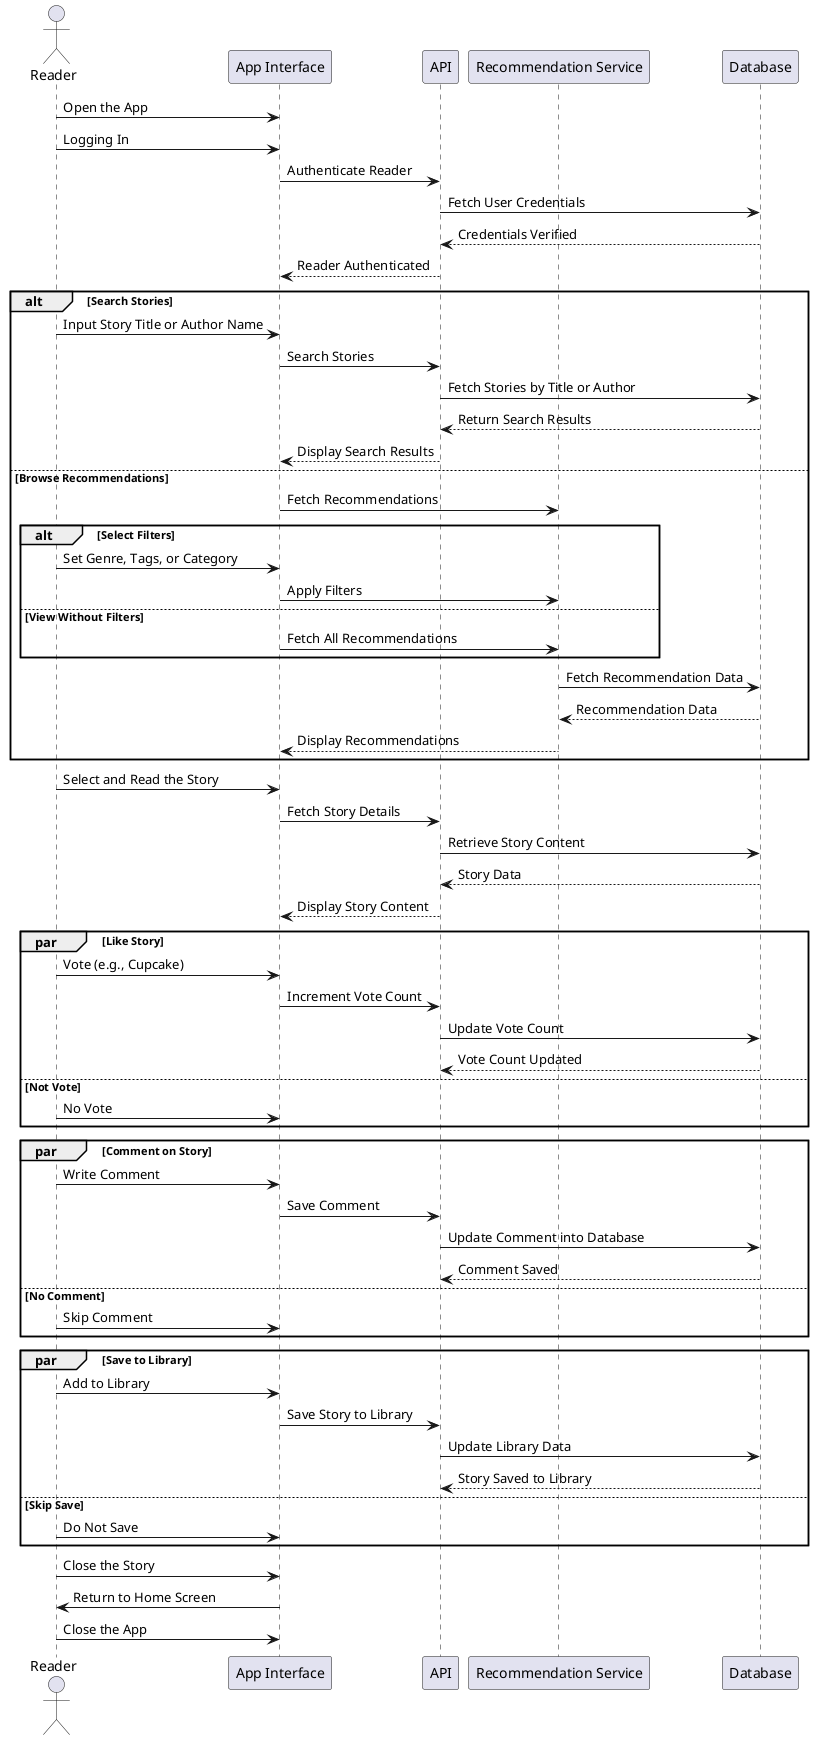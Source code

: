 @startuml
'https://plantuml.com/sequence-diagram

actor Reader
participant "App Interface" as App
participant "API" as API
participant "Recommendation Service" as RecommendationAPI
participant "Database" as Database

Reader -> App : Open the App
Reader -> App : Logging In
App -> API : Authenticate Reader
API -> Database : Fetch User Credentials
Database --> API : Credentials Verified
API --> App : Reader Authenticated

alt Search Stories
  Reader -> App : Input Story Title or Author Name
  App -> API : Search Stories
  API -> Database : Fetch Stories by Title or Author
  Database --> API : Return Search Results
  API --> App : Display Search Results
else Browse Recommendations
  App -> RecommendationAPI : Fetch Recommendations
  alt Select Filters
    Reader -> App : Set Genre, Tags, or Category
    App -> RecommendationAPI : Apply Filters
  else View Without Filters
    App -> RecommendationAPI : Fetch All Recommendations
  end
  RecommendationAPI -> Database : Fetch Recommendation Data
  Database --> RecommendationAPI : Recommendation Data
  RecommendationAPI --> App : Display Recommendations
end

Reader -> App : Select and Read the Story
App -> API : Fetch Story Details
API -> Database : Retrieve Story Content
Database --> API : Story Data
API --> App : Display Story Content

par Like Story
  Reader -> App : Vote (e.g., Cupcake)
  App -> API : Increment Vote Count
  API -> Database : Update Vote Count
  Database --> API : Vote Count Updated
else Not Vote
  Reader -> App : No Vote
end

par Comment on Story
  Reader -> App : Write Comment
  App -> API : Save Comment
  API -> Database : Update Comment into Database
  Database --> API : Comment Saved
else No Comment
  Reader -> App : Skip Comment
end

par Save to Library
  Reader -> App : Add to Library
  App -> API : Save Story to Library
  API -> Database : Update Library Data
  Database --> API : Story Saved to Library
else Skip Save
  Reader -> App : Do Not Save
end

Reader -> App : Close the Story
App -> Reader : Return to Home Screen
Reader -> App : Close the App
@enduml
